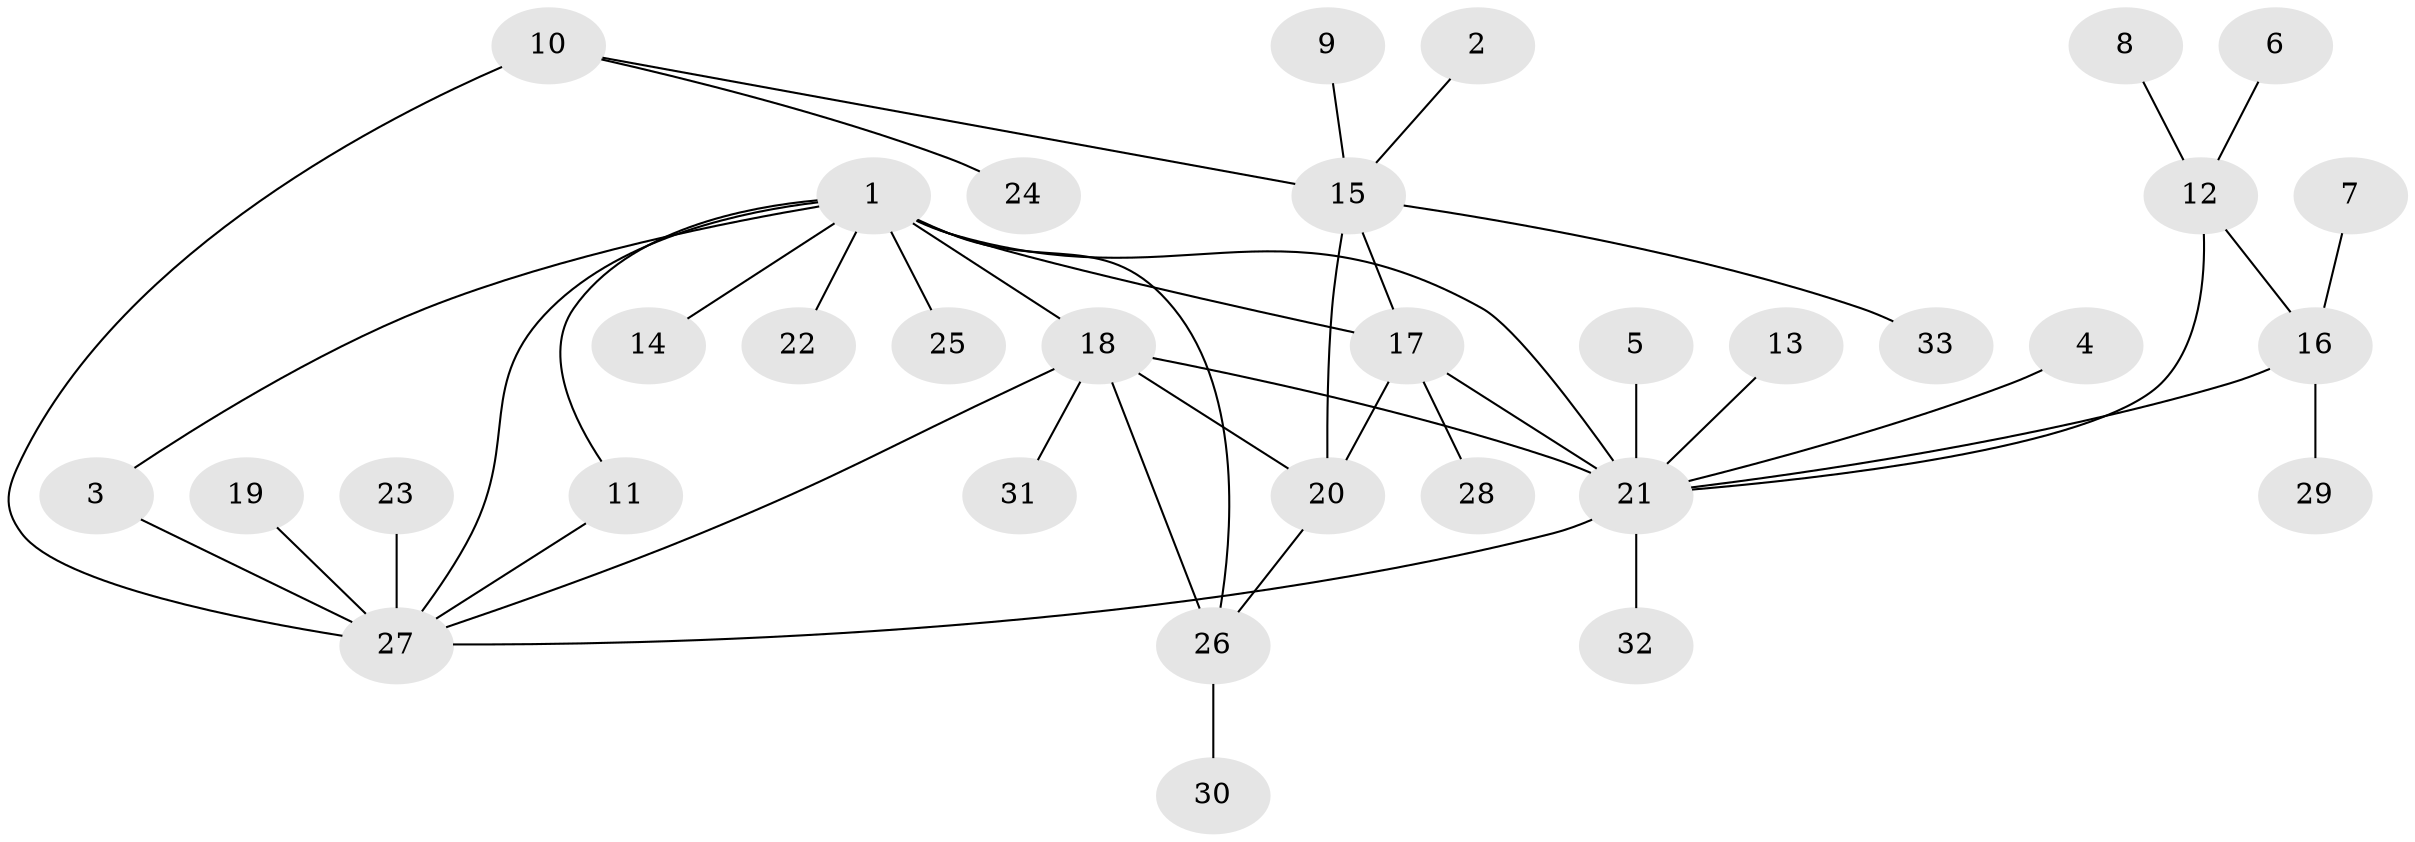 // original degree distribution, {10: 0.015384615384615385, 4: 0.046153846153846156, 3: 0.09230769230769231, 8: 0.03076923076923077, 5: 0.06153846153846154, 6: 0.03076923076923077, 12: 0.015384615384615385, 2: 0.18461538461538463, 1: 0.5230769230769231}
// Generated by graph-tools (version 1.1) at 2025/26/03/09/25 03:26:46]
// undirected, 33 vertices, 44 edges
graph export_dot {
graph [start="1"]
  node [color=gray90,style=filled];
  1;
  2;
  3;
  4;
  5;
  6;
  7;
  8;
  9;
  10;
  11;
  12;
  13;
  14;
  15;
  16;
  17;
  18;
  19;
  20;
  21;
  22;
  23;
  24;
  25;
  26;
  27;
  28;
  29;
  30;
  31;
  32;
  33;
  1 -- 3 [weight=1.0];
  1 -- 11 [weight=1.0];
  1 -- 14 [weight=1.0];
  1 -- 17 [weight=1.0];
  1 -- 18 [weight=1.0];
  1 -- 21 [weight=1.0];
  1 -- 22 [weight=1.0];
  1 -- 25 [weight=1.0];
  1 -- 26 [weight=2.0];
  1 -- 27 [weight=1.0];
  2 -- 15 [weight=1.0];
  3 -- 27 [weight=1.0];
  4 -- 21 [weight=1.0];
  5 -- 21 [weight=1.0];
  6 -- 12 [weight=1.0];
  7 -- 16 [weight=1.0];
  8 -- 12 [weight=1.0];
  9 -- 15 [weight=1.0];
  10 -- 15 [weight=1.0];
  10 -- 24 [weight=1.0];
  10 -- 27 [weight=2.0];
  11 -- 27 [weight=1.0];
  12 -- 16 [weight=1.0];
  12 -- 21 [weight=1.0];
  13 -- 21 [weight=1.0];
  15 -- 17 [weight=1.0];
  15 -- 20 [weight=1.0];
  15 -- 33 [weight=1.0];
  16 -- 21 [weight=1.0];
  16 -- 29 [weight=1.0];
  17 -- 20 [weight=1.0];
  17 -- 21 [weight=1.0];
  17 -- 28 [weight=1.0];
  18 -- 20 [weight=1.0];
  18 -- 21 [weight=1.0];
  18 -- 26 [weight=1.0];
  18 -- 27 [weight=1.0];
  18 -- 31 [weight=1.0];
  19 -- 27 [weight=1.0];
  20 -- 26 [weight=1.0];
  21 -- 27 [weight=1.0];
  21 -- 32 [weight=1.0];
  23 -- 27 [weight=1.0];
  26 -- 30 [weight=1.0];
}

